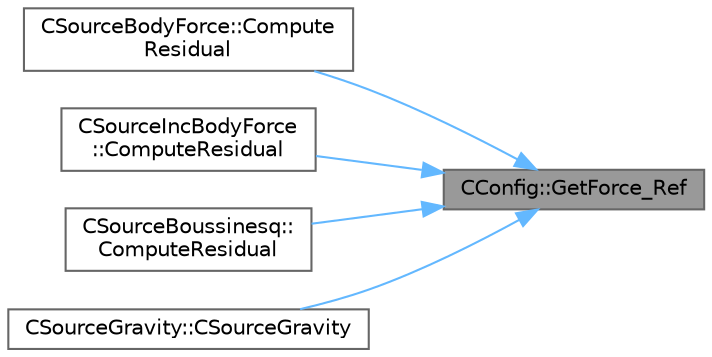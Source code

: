 digraph "CConfig::GetForce_Ref"
{
 // LATEX_PDF_SIZE
  bgcolor="transparent";
  edge [fontname=Helvetica,fontsize=10,labelfontname=Helvetica,labelfontsize=10];
  node [fontname=Helvetica,fontsize=10,shape=box,height=0.2,width=0.4];
  rankdir="RL";
  Node1 [id="Node000001",label="CConfig::GetForce_Ref",height=0.2,width=0.4,color="gray40", fillcolor="grey60", style="filled", fontcolor="black",tooltip="Get the value of the reference force for non-dimensionalization."];
  Node1 -> Node2 [id="edge1_Node000001_Node000002",dir="back",color="steelblue1",style="solid",tooltip=" "];
  Node2 [id="Node000002",label="CSourceBodyForce::Compute\lResidual",height=0.2,width=0.4,color="grey40", fillcolor="white", style="filled",URL="$classCSourceBodyForce.html#a68f3b0a3ba7258df72b21efa63264ffc",tooltip="Source term integration for a body force."];
  Node1 -> Node3 [id="edge2_Node000001_Node000003",dir="back",color="steelblue1",style="solid",tooltip=" "];
  Node3 [id="Node000003",label="CSourceIncBodyForce\l::ComputeResidual",height=0.2,width=0.4,color="grey40", fillcolor="white", style="filled",URL="$classCSourceIncBodyForce.html#ad78265d109dcc90244223099b5b07cdc",tooltip="Source term integration for a body force."];
  Node1 -> Node4 [id="edge3_Node000001_Node000004",dir="back",color="steelblue1",style="solid",tooltip=" "];
  Node4 [id="Node000004",label="CSourceBoussinesq::\lComputeResidual",height=0.2,width=0.4,color="grey40", fillcolor="white", style="filled",URL="$classCSourceBoussinesq.html#a8dffae04ed4bc034455dd2b4ab6208d9",tooltip="Source term integration for the Boussinesq approximation."];
  Node1 -> Node5 [id="edge4_Node000001_Node000005",dir="back",color="steelblue1",style="solid",tooltip=" "];
  Node5 [id="Node000005",label="CSourceGravity::CSourceGravity",height=0.2,width=0.4,color="grey40", fillcolor="white", style="filled",URL="$classCSourceGravity.html#af7db158530595d3d3ca8f2ca2916299a",tooltip=" "];
}

